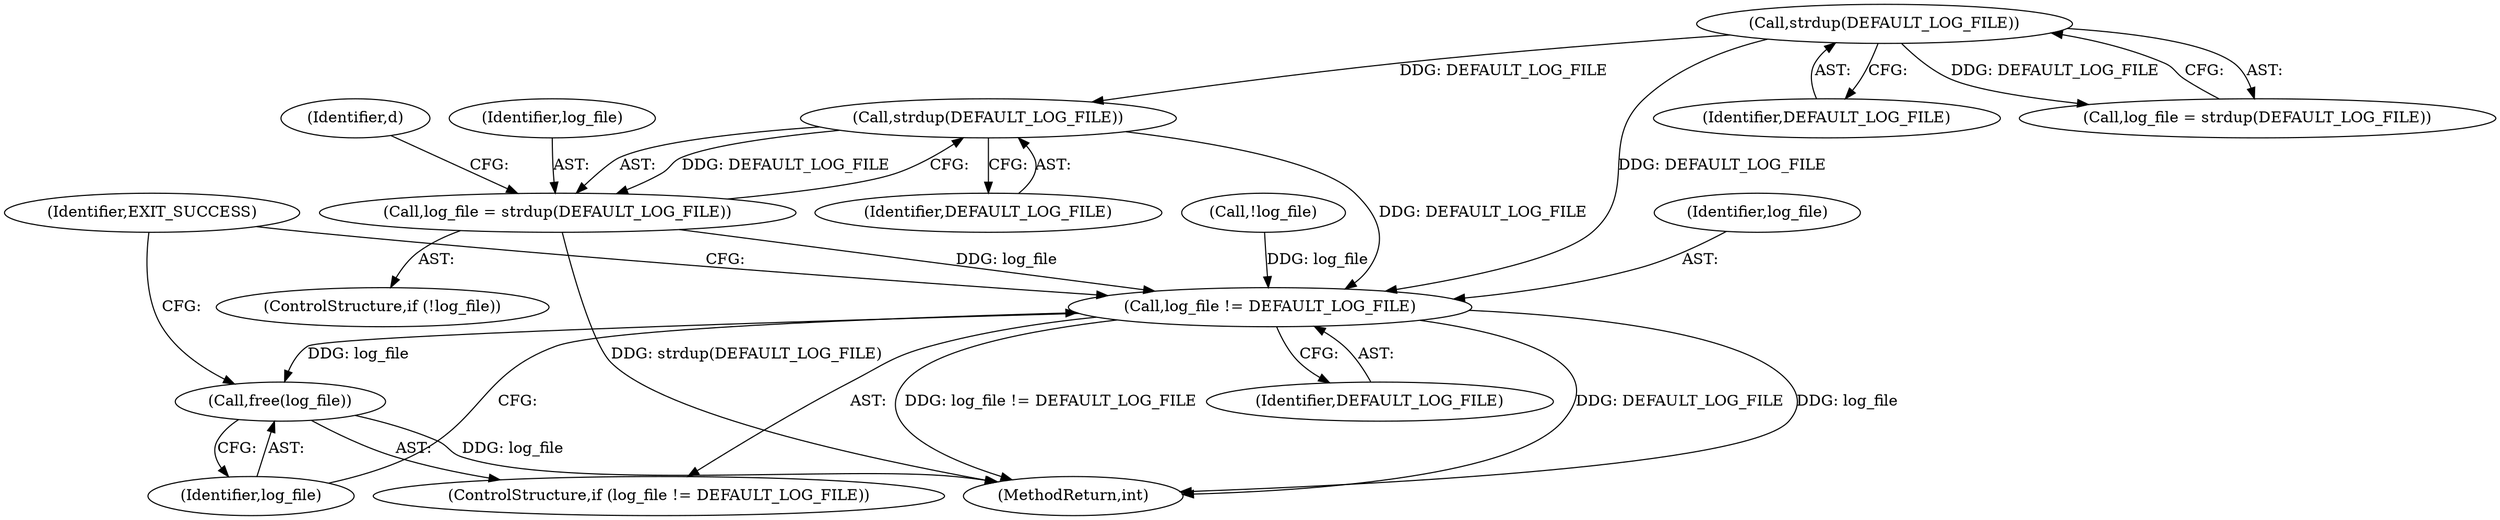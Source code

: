 digraph "0_wpitchoune_8b10426dcc0246c1712a99460dd470dcb1cc4d9c_0@API" {
"1000319" [label="(Call,strdup(DEFAULT_LOG_FILE))"];
"1000282" [label="(Call,strdup(DEFAULT_LOG_FILE))"];
"1000317" [label="(Call,log_file = strdup(DEFAULT_LOG_FILE))"];
"1000425" [label="(Call,log_file != DEFAULT_LOG_FILE)"];
"1000428" [label="(Call,free(log_file))"];
"1000320" [label="(Identifier,DEFAULT_LOG_FILE)"];
"1000283" [label="(Identifier,DEFAULT_LOG_FILE)"];
"1000280" [label="(Call,log_file = strdup(DEFAULT_LOG_FILE))"];
"1000323" [label="(Identifier,d)"];
"1000317" [label="(Call,log_file = strdup(DEFAULT_LOG_FILE))"];
"1000319" [label="(Call,strdup(DEFAULT_LOG_FILE))"];
"1000427" [label="(Identifier,DEFAULT_LOG_FILE)"];
"1000432" [label="(MethodReturn,int)"];
"1000429" [label="(Identifier,log_file)"];
"1000426" [label="(Identifier,log_file)"];
"1000431" [label="(Identifier,EXIT_SUCCESS)"];
"1000314" [label="(ControlStructure,if (!log_file))"];
"1000315" [label="(Call,!log_file)"];
"1000428" [label="(Call,free(log_file))"];
"1000282" [label="(Call,strdup(DEFAULT_LOG_FILE))"];
"1000424" [label="(ControlStructure,if (log_file != DEFAULT_LOG_FILE))"];
"1000425" [label="(Call,log_file != DEFAULT_LOG_FILE)"];
"1000318" [label="(Identifier,log_file)"];
"1000319" -> "1000317"  [label="AST: "];
"1000319" -> "1000320"  [label="CFG: "];
"1000320" -> "1000319"  [label="AST: "];
"1000317" -> "1000319"  [label="CFG: "];
"1000319" -> "1000317"  [label="DDG: DEFAULT_LOG_FILE"];
"1000282" -> "1000319"  [label="DDG: DEFAULT_LOG_FILE"];
"1000319" -> "1000425"  [label="DDG: DEFAULT_LOG_FILE"];
"1000282" -> "1000280"  [label="AST: "];
"1000282" -> "1000283"  [label="CFG: "];
"1000283" -> "1000282"  [label="AST: "];
"1000280" -> "1000282"  [label="CFG: "];
"1000282" -> "1000280"  [label="DDG: DEFAULT_LOG_FILE"];
"1000282" -> "1000425"  [label="DDG: DEFAULT_LOG_FILE"];
"1000317" -> "1000314"  [label="AST: "];
"1000318" -> "1000317"  [label="AST: "];
"1000323" -> "1000317"  [label="CFG: "];
"1000317" -> "1000432"  [label="DDG: strdup(DEFAULT_LOG_FILE)"];
"1000317" -> "1000425"  [label="DDG: log_file"];
"1000425" -> "1000424"  [label="AST: "];
"1000425" -> "1000427"  [label="CFG: "];
"1000426" -> "1000425"  [label="AST: "];
"1000427" -> "1000425"  [label="AST: "];
"1000429" -> "1000425"  [label="CFG: "];
"1000431" -> "1000425"  [label="CFG: "];
"1000425" -> "1000432"  [label="DDG: DEFAULT_LOG_FILE"];
"1000425" -> "1000432"  [label="DDG: log_file"];
"1000425" -> "1000432"  [label="DDG: log_file != DEFAULT_LOG_FILE"];
"1000315" -> "1000425"  [label="DDG: log_file"];
"1000425" -> "1000428"  [label="DDG: log_file"];
"1000428" -> "1000424"  [label="AST: "];
"1000428" -> "1000429"  [label="CFG: "];
"1000429" -> "1000428"  [label="AST: "];
"1000431" -> "1000428"  [label="CFG: "];
"1000428" -> "1000432"  [label="DDG: log_file"];
}
